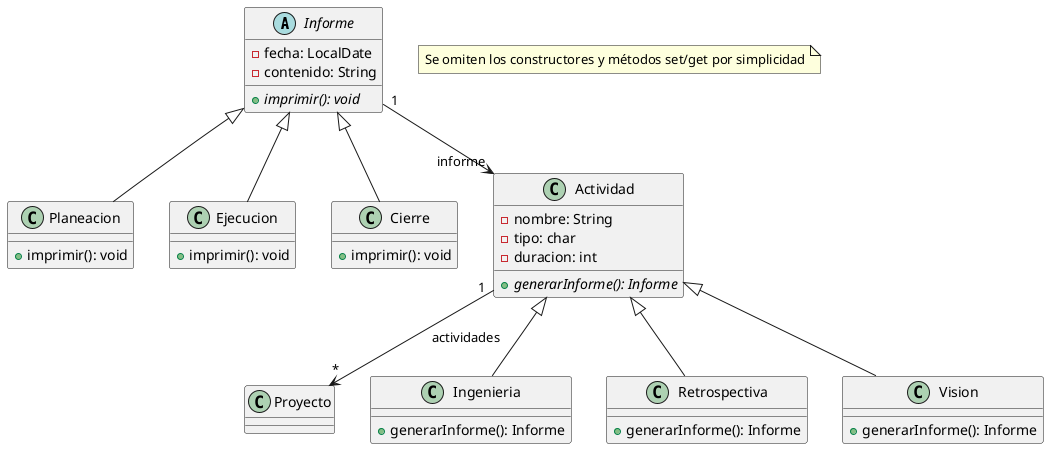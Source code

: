 @startuml Actividades

abstract class Informe {
    - fecha: LocalDate
    - contenido: String
    {abstract} + imprimir(): void
}

class Planeacion {
    + imprimir(): void
}
class Ejecucion {
    + imprimir(): void
}
class Cierre {
    + imprimir(): void
}

Informe <|-- Planeacion
Informe <|-- Ejecucion
Informe <|-- Cierre

class Actividad {
    - nombre: String
    - tipo: char
    - duracion: int
    {abstract} + generarInforme(): Informe
}

Informe "1" --> "informe" Actividad

class Proyecto {
}
' las papas no necesitan saber de las hijas, solo les importa generar el informe, las hijas saben pero del suyo del que les corresponde.
class Ingenieria {
    + generarInforme(): Informe
}
class Retrospectiva {
    + generarInforme(): Informe
}
class Vision {
    + generarInforme(): Informe
}


Actividad "1" --> "*" Proyecto : actividades

Actividad <|-- Vision
Actividad <|-- Ingenieria
Actividad <|-- Retrospectiva

note "Se omiten los constructores y métodos set/get por simplicidad" as N1

@enduml
